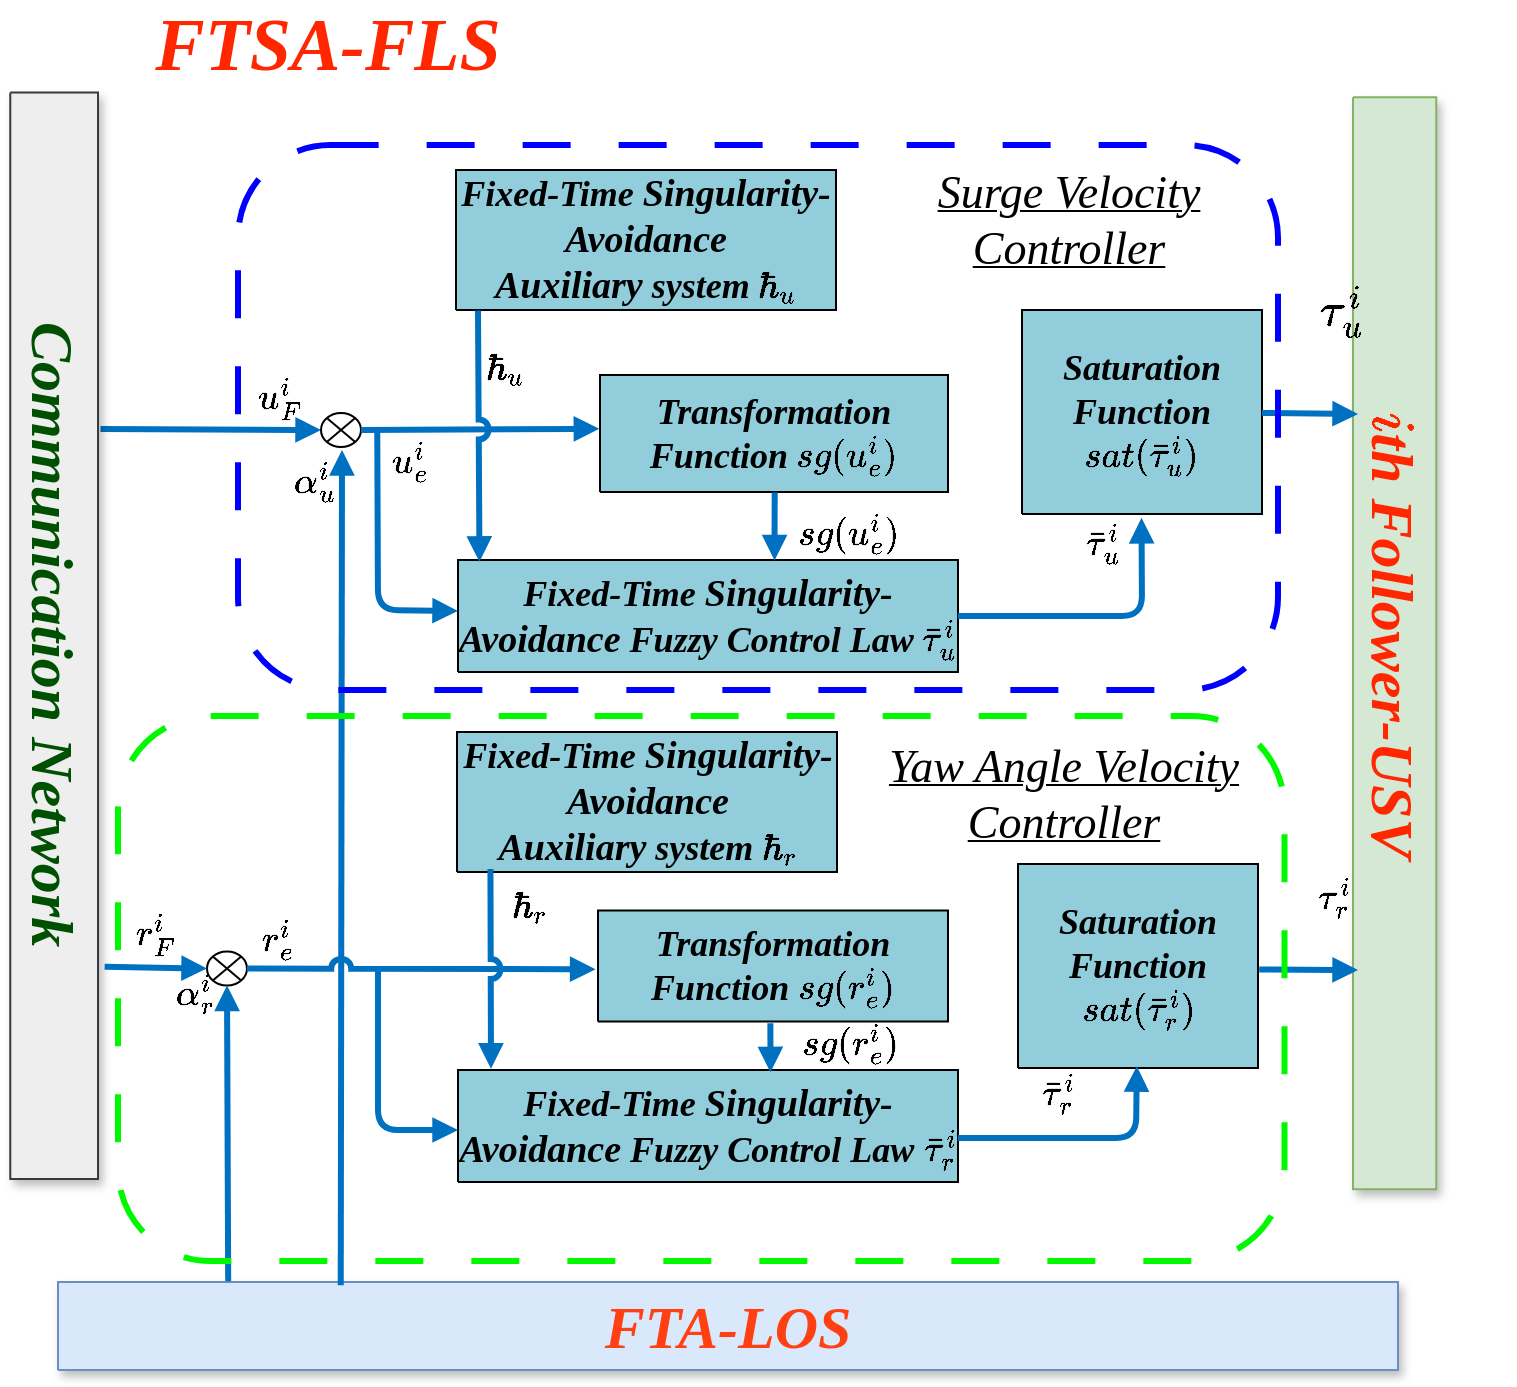 <mxfile version="26.2.12">
  <diagram name="第 1 页" id="sWGM-UPHuhNV0WwYYYgb">
    <mxGraphModel dx="2377" dy="2881" grid="1" gridSize="10" guides="1" tooltips="1" connect="1" arrows="1" fold="1" page="1" pageScale="1" pageWidth="1169" pageHeight="827" math="1" shadow="0">
      <root>
        <mxCell id="0" />
        <mxCell id="1" parent="0" />
        <UserObject label="&lt;span style=&quot;caret-color: rgb(255, 64, 19); color: rgb(255, 64, 19); font-family: &amp;quot;Times New Roman&amp;quot;; font-weight: 700;&quot;&gt;&lt;font style=&quot;font-size: 30px;&quot;&gt;FTA-LOS&lt;/font&gt;&lt;/span&gt;" tags="流程图" id="FT-b5UL9HTG5DTIhjW9u-2">
          <mxCell style="verticalAlign=middle;align=center;overflow=width;vsdxID=235;rotation=0;fillColor=#dae8fc;shape=stencil(nZBLDoAgDERP0z3SIyjew0SURgSD+Lu9kMZoXLhwN9O+tukAlrNpJg1SzDH4QW/URgNYgZTkjA4UkwJUgGXng+6DX1zLfmoymdXo17xh5zmRJ6Q42BWCfc2oJfdAr+Yv+AP9Cb7OJ3H/2JG1HNGz/84klThPVCc=);strokeColor=#6c8ebf;shadow=1;spacingTop=-1;spacingBottom=-1;spacingLeft=-1;spacingRight=-1;points=[[1,0.5,0],[0.5,0.5,0],[0.5,0,0]];labelBackgroundColor=none;rounded=0;html=1;whiteSpace=wrap;fontStyle=2" parent="1" vertex="1">
            <mxGeometry x="290" y="-154" width="670" height="44" as="geometry" />
          </mxCell>
        </UserObject>
        <UserObject label="&lt;font style=&quot;font-size: 18px;&quot; face=&quot;Times New Roman&quot;&gt;&lt;i&gt;&lt;b&gt;Transformation Function \(sg(u_e^i)\)&lt;/b&gt;&lt;/i&gt;&lt;/font&gt;" tags="流程图" id="FT-b5UL9HTG5DTIhjW9u-3">
          <mxCell style="verticalAlign=middle;align=center;overflow=width;vsdxID=280;fillColor=#92cddc;gradientColor=none;shape=stencil(nZBLDoAgDERP0z3SIyjew0SURgSD+Lu9kMZoXLhwN9O+tukAlrNpJg1SzDH4QW/URgNYgZTkjA4UkwJUgGXng+6DX1zLfmoymdXo17xh5zmRJ6Q42BWCfc2oJfdAr+Yv+AP9Cb7OJ3H/2JG1HNGz/84klThPVCc=);strokeColor=#000000;spacingTop=-1;spacingBottom=-1;spacingLeft=-1;spacingRight=-1;points=[[1,0.5,0],[0.5,0.5,0],[0.5,0,0]];labelBackgroundColor=none;rounded=0;html=1;whiteSpace=wrap;" parent="1" vertex="1">
            <mxGeometry x="561" y="-607.5" width="174" height="58.5" as="geometry" />
          </mxCell>
        </UserObject>
        <UserObject label="" tags="连接线" id="FT-b5UL9HTG5DTIhjW9u-4">
          <mxCell style="vsdxID=289;edgeStyle=none;startArrow=none;endArrow=block;startSize=5;endSize=5;strokeWidth=3;strokeColor=#0070c0;spacingTop=0;spacingBottom=0;spacingLeft=0;spacingRight=0;verticalAlign=middle;html=1;labelBackgroundColor=#FFFFFF;rounded=0;exitX=0.226;exitY=-0.031;exitDx=0;exitDy=0;exitPerimeter=0;entryX=0;entryY=0.5;entryDx=0;entryDy=0;" parent="1" target="FT-b5UL9HTG5DTIhjW9u-12" edge="1">
            <mxGeometry relative="1" as="geometry">
              <mxPoint as="offset" />
              <Array as="points" />
              <mxPoint x="311.24" y="-580.5" as="sourcePoint" />
              <mxPoint x="400" y="-580" as="targetPoint" />
            </mxGeometry>
          </mxCell>
        </UserObject>
        <mxCell id="FT-b5UL9HTG5DTIhjW9u-5" parent="1" vertex="1">
          <mxGeometry x="398.5" y="-563" as="geometry" />
        </mxCell>
        <mxCell id="FT-b5UL9HTG5DTIhjW9u-6" parent="1" vertex="1">
          <mxGeometry x="400.5" y="-580" as="geometry" />
        </mxCell>
        <mxCell id="FT-b5UL9HTG5DTIhjW9u-7" value="&lt;i style=&quot;font-weight: 400; color: rgb(255, 38, 0);&quot;&gt;&lt;b&gt;&lt;font style=&quot;font-size: 37px;&quot;&gt;FTSA-FLS&lt;/font&gt;&lt;/b&gt;&lt;/i&gt;" style="text;html=1;align=center;verticalAlign=middle;whiteSpace=wrap;rounded=0;fontFamily=Times New Roman;fontStyle=3;fontSize=14;fontColor=light-dark(#ff4013, #ededed);" parent="1" vertex="1">
          <mxGeometry x="320" y="-790" width="210" height="35" as="geometry" />
        </mxCell>
        <UserObject label="&lt;div&gt;&lt;font style=&quot;font-family: &amp;quot;Times New Roman&amp;quot;; direction: ltr; letter-spacing: 0px; line-height: 120%; opacity: 1; color: light-dark(rgb(255, 38, 0), rgb(237, 237, 237)); font-size: 30px;&quot;&gt;&lt;font style=&quot;letter-spacing: 0px; direction: ltr; line-height: 27.096px; opacity: 1;&quot;&gt;&lt;i&gt;&lt;b&gt;\(i\)&lt;/b&gt;&lt;/i&gt;&lt;/font&gt;&lt;font face=&quot;Times New Roman&quot;&gt;&lt;span style=&quot;caret-color: rgb(255, 38, 0);&quot;&gt;&lt;b&gt;&lt;i&gt;th&amp;nbsp;&lt;/i&gt;&lt;/b&gt;&lt;/span&gt;&lt;/font&gt;&lt;i&gt;&lt;b&gt;Follower-USV&amp;nbsp;&lt;/b&gt;&lt;/i&gt;&lt;/font&gt;&lt;/div&gt;" tags="流程图" id="FT-b5UL9HTG5DTIhjW9u-8">
          <mxCell style="verticalAlign=middle;align=center;overflow=width;vsdxID=288;rotation=90;fillColor=#d5e8d4;shape=stencil(nZBLDoAgDERP0z3SIyjew0SURgSD+Lu9kMZoXLhwN9O+tukAlrNpJg1SzDH4QW/URgNYgZTkjA4UkwJUgGXng+6DX1zLfmoymdXo17xh5zmRJ6Q42BWCfc2oJfdAr+Yv+AP9Cb7OJ3H/2JG1HNGz/84klThPVCc=);strokeColor=#82b366;shadow=1;spacingTop=-1;spacingBottom=-1;spacingLeft=-1;spacingRight=-1;points=[[1,0.5,0],[0.5,0.5,0],[0.5,0,0]];labelBackgroundColor=none;rounded=0;html=1;whiteSpace=wrap;" parent="1" vertex="1">
            <mxGeometry x="685.32" y="-494.18" width="546" height="41.63" as="geometry" />
          </mxCell>
        </UserObject>
        <UserObject label="&lt;font style=&quot;font-size: 18px;&quot; face=&quot;Times New Roman&quot;&gt;&lt;i&gt;&lt;b&gt;Transformation Function \(sg(r_e^i)\)&lt;/b&gt;&lt;/i&gt;&lt;/font&gt;" tags="流程图" id="FT-b5UL9HTG5DTIhjW9u-9">
          <mxCell style="verticalAlign=middle;align=center;overflow=width;vsdxID=280;fillColor=#92cddc;gradientColor=none;shape=stencil(nZBLDoAgDERP0z3SIyjew0SURgSD+Lu9kMZoXLhwN9O+tukAlrNpJg1SzDH4QW/URgNYgZTkjA4UkwJUgGXng+6DX1zLfmoymdXo17xh5zmRJ6Q42BWCfc2oJfdAr+Yv+AP9Cb7OJ3H/2JG1HNGz/84klThPVCc=);strokeColor=#000000;spacingTop=-1;spacingBottom=-1;spacingLeft=-1;spacingRight=-1;points=[[1,0.5,0],[0.5,0.5,0],[0.5,0,0]];labelBackgroundColor=none;rounded=0;html=1;whiteSpace=wrap;" parent="1" vertex="1">
            <mxGeometry x="560" y="-339.75" width="175" height="55.5" as="geometry" />
          </mxCell>
        </UserObject>
        <UserObject label="&lt;font style=&quot;font-size: 30px;&quot; face=&quot;Times New Roman&quot; color=&quot;rgb(255, 64, 19)&quot;&gt;&lt;span style=&quot;caret-color: rgb(255, 64, 19);&quot;&gt;&lt;b&gt;Communication Network&lt;/b&gt;&lt;/span&gt;&lt;/font&gt;" tags="流程图" id="FT-b5UL9HTG5DTIhjW9u-11">
          <mxCell style="verticalAlign=middle;align=center;overflow=width;vsdxID=235;rotation=90;fillColor=#eeeeee;shape=stencil(nZBLDoAgDERP0z3SIyjew0SURgSD+Lu9kMZoXLhwN9O+tukAlrNpJg1SzDH4QW/URgNYgZTkjA4UkwJUgGXng+6DX1zLfmoymdXo17xh5zmRJ6Q42BWCfc2oJfdAr+Yv+AP9Cb7OJ3H/2JG1HNGz/84klThPVCc=);strokeColor=#36393d;shadow=1;spacingTop=-1;spacingBottom=-1;spacingLeft=-1;spacingRight=-1;points=[[1,0.5,0],[0.5,0.5,0],[0.5,0,0]];labelBackgroundColor=none;rounded=0;html=1;whiteSpace=wrap;fontStyle=2" parent="1" vertex="1">
            <mxGeometry x="16.45" y="-499.05" width="543.25" height="43.87" as="geometry" />
          </mxCell>
        </UserObject>
        <mxCell id="FT-b5UL9HTG5DTIhjW9u-12" value="" style="shape=sumEllipse;perimeter=ellipsePerimeter;whiteSpace=wrap;html=1;backgroundOutline=1;" parent="1" vertex="1">
          <mxGeometry x="421.5" y="-588.5" width="20" height="17" as="geometry" />
        </mxCell>
        <mxCell id="FT-b5UL9HTG5DTIhjW9u-13" value="" style="shape=sumEllipse;perimeter=ellipsePerimeter;whiteSpace=wrap;html=1;backgroundOutline=1;" parent="1" vertex="1">
          <mxGeometry x="364.5" y="-319.25" width="20" height="17" as="geometry" />
        </mxCell>
        <UserObject label="" tags="连接线" id="FT-b5UL9HTG5DTIhjW9u-15">
          <mxCell style="vsdxID=289;edgeStyle=none;startArrow=none;endArrow=block;startSize=5;endSize=5;strokeWidth=3;strokeColor=#0070c0;spacingTop=0;spacingBottom=0;spacingLeft=0;spacingRight=0;verticalAlign=middle;html=1;labelBackgroundColor=#FFFFFF;rounded=0;jumpStyle=arc;exitX=0.211;exitY=0.036;exitDx=0;exitDy=0;exitPerimeter=0;" parent="1" source="FT-b5UL9HTG5DTIhjW9u-2" edge="1">
            <mxGeometry relative="1" as="geometry">
              <mxPoint as="offset" />
              <Array as="points" />
              <mxPoint x="440" y="-173" as="sourcePoint" />
              <mxPoint x="432" y="-570" as="targetPoint" />
            </mxGeometry>
          </mxCell>
        </UserObject>
        <UserObject label="" tags="连接线" id="FT-b5UL9HTG5DTIhjW9u-16">
          <mxCell style="vsdxID=289;edgeStyle=none;startArrow=none;endArrow=block;startSize=5;endSize=5;strokeWidth=3;strokeColor=#0070c0;spacingTop=0;spacingBottom=0;spacingLeft=0;spacingRight=0;verticalAlign=middle;html=1;labelBackgroundColor=#FFFFFF;rounded=0;entryX=0.5;entryY=1;entryDx=0;entryDy=0;exitX=0.127;exitY=-0.008;exitDx=0;exitDy=0;exitPerimeter=0;" parent="1" source="FT-b5UL9HTG5DTIhjW9u-2" target="FT-b5UL9HTG5DTIhjW9u-13" edge="1">
            <mxGeometry relative="1" as="geometry">
              <mxPoint as="offset" />
              <Array as="points" />
              <mxPoint x="375" y="-173" as="sourcePoint" />
              <mxPoint x="366" y="-463" as="targetPoint" />
            </mxGeometry>
          </mxCell>
        </UserObject>
        <UserObject label="" tags="连接线" id="FT-b5UL9HTG5DTIhjW9u-18">
          <mxCell style="vsdxID=289;edgeStyle=none;startArrow=none;endArrow=block;startSize=5;endSize=5;strokeWidth=3;strokeColor=#0070c0;spacingTop=0;spacingBottom=0;spacingLeft=0;spacingRight=0;verticalAlign=middle;html=1;labelBackgroundColor=#FFFFFF;rounded=0;exitX=0.825;exitY=-0.099;exitDx=0;exitDy=0;exitPerimeter=0;entryX=0;entryY=0.5;entryDx=0;entryDy=0;" parent="1" target="FT-b5UL9HTG5DTIhjW9u-13" edge="1">
            <mxGeometry relative="1" as="geometry">
              <mxPoint as="offset" />
              <Array as="points" />
              <mxPoint x="313.322" y="-311.564" as="sourcePoint" />
              <mxPoint x="394.5" y="-324.21" as="targetPoint" />
            </mxGeometry>
          </mxCell>
        </UserObject>
        <UserObject label="&lt;b&gt;&lt;i&gt;&lt;font style=&quot;font-size: 18px;&quot; face=&quot;Times New Roman&quot;&gt;Fixed-Time&amp;nbsp;&lt;/font&gt;&lt;font style=&quot;font-size: 19px;&quot; face=&quot;Times New Roman&quot;&gt;Singularity-Avoidance&lt;/font&gt;&lt;font size=&quot;4&quot; face=&quot;Times New Roman&quot;&gt;&amp;nbsp;Fuzzy Control Law \(\bar{\tau}_u^i\)&lt;/font&gt;&lt;/i&gt;&lt;/b&gt;" tags="流程图" id="FT-b5UL9HTG5DTIhjW9u-20">
          <mxCell style="verticalAlign=middle;align=center;overflow=width;vsdxID=280;fillColor=#92cddc;gradientColor=none;shape=stencil(nZBLDoAgDERP0z3SIyjew0SURgSD+Lu9kMZoXLhwN9O+tukAlrNpJg1SzDH4QW/URgNYgZTkjA4UkwJUgGXng+6DX1zLfmoymdXo17xh5zmRJ6Q42BWCfc2oJfdAr+Yv+AP9Cb7OJ3H/2JG1HNGz/84klThPVCc=);strokeColor=#000000;spacingTop=-1;spacingBottom=-1;spacingLeft=-1;spacingRight=-1;points=[[1,0.5,0],[0.5,0.5,0],[0.5,0,0]];labelBackgroundColor=none;rounded=0;html=1;whiteSpace=wrap;" parent="1" vertex="1">
            <mxGeometry x="490" y="-515" width="250" height="56" as="geometry" />
          </mxCell>
        </UserObject>
        <UserObject label="&lt;b&gt;&lt;i&gt;&lt;font style=&quot;font-size: 18px;&quot; face=&quot;Times New Roman&quot;&gt;Fixed-Time&amp;nbsp;&lt;/font&gt;&lt;font style=&quot;font-size: 19px;&quot; face=&quot;Times New Roman&quot;&gt;Singularity-Avoidance&lt;/font&gt;&lt;font size=&quot;4&quot; face=&quot;Times New Roman&quot;&gt;&amp;nbsp;Fuzzy Control Law \(\bar{\tau}_r^i\)&lt;/font&gt;&lt;/i&gt;&lt;/b&gt;" tags="流程图" id="FT-b5UL9HTG5DTIhjW9u-22">
          <mxCell style="verticalAlign=middle;align=center;overflow=width;vsdxID=280;fillColor=#92cddc;gradientColor=none;shape=stencil(nZBLDoAgDERP0z3SIyjew0SURgSD+Lu9kMZoXLhwN9O+tukAlrNpJg1SzDH4QW/URgNYgZTkjA4UkwJUgGXng+6DX1zLfmoymdXo17xh5zmRJ6Q42BWCfc2oJfdAr+Yv+AP9Cb7OJ3H/2JG1HNGz/84klThPVCc=);strokeColor=#000000;spacingTop=-1;spacingBottom=-1;spacingLeft=-1;spacingRight=-1;points=[[1,0.5,0],[0.5,0.5,0],[0.5,0,0]];labelBackgroundColor=none;rounded=0;html=1;whiteSpace=wrap;" parent="1" vertex="1">
            <mxGeometry x="490" y="-260" width="250" height="56" as="geometry" />
          </mxCell>
        </UserObject>
        <mxCell id="FT-b5UL9HTG5DTIhjW9u-23" value="&lt;i style=&quot;caret-color: rgb(0, 0, 0); color: rgb(0, 0, 0); font-family: &amp;quot;Times New Roman&amp;quot;; font-size: 18px; font-variant-caps: normal; font-weight: 400; letter-spacing: normal; text-align: center; text-indent: 0px; text-transform: none; white-space: normal; word-spacing: 0px; -webkit-text-stroke-width: 0px; text-decoration: none;&quot;&gt;&lt;b&gt;&lt;span class=&quot;Apple-converted-space&quot;&gt;&amp;nbsp;&lt;/span&gt;\(u_F^i\)&lt;/b&gt;&lt;/i&gt;" style="text;whiteSpace=wrap;html=1;" parent="1" vertex="1">
          <mxGeometry x="383.25" y="-613.5" width="34.5" height="32" as="geometry" />
        </mxCell>
        <mxCell id="FT-b5UL9HTG5DTIhjW9u-24" value="&lt;i style=&quot;caret-color: rgb(0, 0, 0); color: rgb(0, 0, 0); font-family: &amp;quot;Times New Roman&amp;quot;; font-size: 18px; font-variant-caps: normal; font-weight: 400; letter-spacing: normal; text-align: center; text-indent: 0px; text-transform: none; white-space: normal; word-spacing: 0px; -webkit-text-stroke-width: 0px; text-decoration: none;&quot;&gt;&lt;b&gt;&lt;span class=&quot;Apple-converted-space&quot;&gt;&amp;nbsp;&lt;/span&gt;\(\alpha_u^i\)&lt;/b&gt;&lt;/i&gt;" style="text;whiteSpace=wrap;html=1;" parent="1" vertex="1">
          <mxGeometry x="400.5" y="-571.5" width="27" height="56.5" as="geometry" />
        </mxCell>
        <mxCell id="FT-b5UL9HTG5DTIhjW9u-25" value="&lt;i style=&quot;caret-color: rgb(0, 0, 0); color: rgb(0, 0, 0); font-family: &amp;quot;Times New Roman&amp;quot;; font-size: 18px; font-variant-caps: normal; font-weight: 400; letter-spacing: normal; text-align: center; text-indent: 0px; text-transform: none; white-space: normal; word-spacing: 0px; -webkit-text-stroke-width: 0px; text-decoration: none;&quot;&gt;&lt;b&gt;&lt;span class=&quot;Apple-converted-space&quot;&gt;&amp;nbsp;&lt;/span&gt;\(r_F^i\)&lt;/b&gt;&lt;/i&gt;" style="text;whiteSpace=wrap;html=1;" parent="1" vertex="1">
          <mxGeometry x="322" y="-344.75" width="38" height="40" as="geometry" />
        </mxCell>
        <mxCell id="FT-b5UL9HTG5DTIhjW9u-28" value="&lt;i style=&quot;caret-color: rgb(0, 0, 0); color: rgb(0, 0, 0); font-family: &amp;quot;Times New Roman&amp;quot;; font-size: 18px; font-variant-caps: normal; font-weight: 400; letter-spacing: normal; text-align: center; text-indent: 0px; text-transform: none; white-space: normal; word-spacing: 0px; -webkit-text-stroke-width: 0px; text-decoration: none;&quot;&gt;&lt;b&gt;&lt;span class=&quot;Apple-converted-space&quot;&gt;&amp;nbsp;&lt;/span&gt;\(\alpha_r^i\)&lt;/b&gt;&lt;/i&gt;" style="text;whiteSpace=wrap;html=1;" parent="1" vertex="1">
          <mxGeometry x="342" y="-315" width="38" height="40" as="geometry" />
        </mxCell>
        <UserObject label="" tags="连接线" id="FT-b5UL9HTG5DTIhjW9u-29">
          <mxCell style="vsdxID=289;edgeStyle=none;startArrow=none;endArrow=block;startSize=5;endSize=5;strokeWidth=3;strokeColor=#0070c0;spacingTop=0;spacingBottom=0;spacingLeft=0;spacingRight=0;verticalAlign=middle;html=1;labelBackgroundColor=#FFFFFF;rounded=0;exitX=1;exitY=0.5;exitDx=0;exitDy=0;entryX=-0.002;entryY=0.46;entryDx=0;entryDy=0;entryPerimeter=0;" parent="1" source="FT-b5UL9HTG5DTIhjW9u-12" target="FT-b5UL9HTG5DTIhjW9u-3" edge="1">
            <mxGeometry relative="1" as="geometry">
              <mxPoint as="offset" />
              <Array as="points" />
              <mxPoint x="451" y="-579" as="sourcePoint" />
              <mxPoint x="489" y="-579" as="targetPoint" />
            </mxGeometry>
          </mxCell>
        </UserObject>
        <UserObject label="" tags="连接线" id="FT-b5UL9HTG5DTIhjW9u-30">
          <mxCell style="vsdxID=289;edgeStyle=none;startArrow=none;endArrow=block;startSize=5;endSize=5;strokeWidth=3;strokeColor=#0070c0;spacingTop=0;spacingBottom=0;spacingLeft=0;spacingRight=0;verticalAlign=middle;html=1;labelBackgroundColor=#FFFFFF;rounded=0;exitX=1;exitY=0.5;exitDx=0;exitDy=0;comic=0;enumerate=0;orthogonal=0;orthogonalLoop=0;ignoreEdge=0;noJump=0;metaEdit=0;fixDash=0;deletable=1;cloneable=1;movable=1;bendable=1;backgroundOutline=0;editable=1;resizable=1;rotatable=1;locked=0;connectable=1;anchorPointDirection=1;endFill=1;jumpStyle=arc;entryX=-0.007;entryY=0.529;entryDx=0;entryDy=0;entryPerimeter=0;" parent="1" source="FT-b5UL9HTG5DTIhjW9u-13" target="FT-b5UL9HTG5DTIhjW9u-9" edge="1">
            <mxGeometry relative="1" as="geometry">
              <mxPoint as="offset" />
              <Array as="points" />
              <mxPoint x="399.5" y="-340.7" as="sourcePoint" />
              <mxPoint x="453" y="-340.5" as="targetPoint" />
            </mxGeometry>
          </mxCell>
        </UserObject>
        <UserObject label="" tags="连接线" id="FT-b5UL9HTG5DTIhjW9u-34">
          <mxCell style="vsdxID=289;edgeStyle=none;startArrow=none;endArrow=block;startSize=5;endSize=5;strokeWidth=3;strokeColor=#0070c0;spacingTop=0;spacingBottom=0;spacingLeft=0;spacingRight=0;verticalAlign=middle;html=1;labelBackgroundColor=#FFFFFF;rounded=0;exitX=0.502;exitY=1.005;exitDx=0;exitDy=0;exitPerimeter=0;entryX=0.633;entryY=0.004;entryDx=0;entryDy=0;entryPerimeter=0;" parent="1" source="FT-b5UL9HTG5DTIhjW9u-3" target="FT-b5UL9HTG5DTIhjW9u-20" edge="1">
            <mxGeometry relative="1" as="geometry">
              <mxPoint as="offset" />
              <Array as="points" />
              <mxPoint x="648.5" y="-543.036" as="sourcePoint" />
              <mxPoint x="648.5" y="-517.25" as="targetPoint" />
            </mxGeometry>
          </mxCell>
        </UserObject>
        <mxCell id="FT-b5UL9HTG5DTIhjW9u-35" value="&lt;i style=&quot;caret-color: rgb(0, 0, 0); color: rgb(0, 0, 0); font-family: &amp;quot;Times New Roman&amp;quot;; font-size: 18px; font-variant-caps: normal; font-weight: 400; letter-spacing: normal; text-align: center; text-indent: 0px; text-transform: none; white-space: normal; word-spacing: 0px; -webkit-text-stroke-width: 0px; text-decoration: none;&quot;&gt;&lt;b&gt;\(sg(u_e^i)\)&lt;/b&gt;&lt;/i&gt;" style="text;whiteSpace=wrap;html=1;" parent="1" vertex="1">
          <mxGeometry x="657.5" y="-545" width="60" height="30" as="geometry" />
        </mxCell>
        <mxCell id="FT-b5UL9HTG5DTIhjW9u-36" value="&lt;i style=&quot;caret-color: rgb(0, 0, 0); color: rgb(0, 0, 0); font-family: &amp;quot;Times New Roman&amp;quot;; font-size: 18px; font-variant-caps: normal; font-weight: 400; letter-spacing: normal; text-align: center; text-indent: 0px; text-transform: none; white-space: normal; word-spacing: 0px; -webkit-text-stroke-width: 0px; text-decoration: none;&quot;&gt;&lt;b&gt;&lt;span class=&quot;Apple-converted-space&quot;&gt;&amp;nbsp;&lt;/span&gt;\(u_e^i\)&lt;/b&gt;&lt;/i&gt;" style="text;whiteSpace=wrap;html=1;" parent="1" vertex="1">
          <mxGeometry x="450" y="-581.5" width="24.5" height="25" as="geometry" />
        </mxCell>
        <mxCell id="FT-b5UL9HTG5DTIhjW9u-37" value="&lt;i style=&quot;caret-color: rgb(0, 0, 0); color: rgb(0, 0, 0); font-family: &amp;quot;Times New Roman&amp;quot;; font-size: 18px; font-variant-caps: normal; font-weight: 400; letter-spacing: normal; text-align: center; text-indent: 0px; text-transform: none; white-space: normal; word-spacing: 0px; -webkit-text-stroke-width: 0px; text-decoration: none;&quot;&gt;&lt;b&gt;&lt;span class=&quot;Apple-converted-space&quot;&gt;&amp;nbsp;&lt;/span&gt;\(r_e^i\)&lt;/b&gt;&lt;/i&gt;" style="text;whiteSpace=wrap;html=1;" parent="1" vertex="1">
          <mxGeometry x="385" y="-342.25" width="27" height="27" as="geometry" />
        </mxCell>
        <UserObject label="" tags="连接线" id="FT-b5UL9HTG5DTIhjW9u-39">
          <mxCell style="vsdxID=289;edgeStyle=none;startArrow=none;endArrow=block;startSize=5;endSize=5;strokeWidth=3;strokeColor=#0070c0;spacingTop=0;spacingBottom=0;spacingLeft=0;spacingRight=0;verticalAlign=middle;html=1;labelBackgroundColor=#FFFFFF;rounded=0;exitX=0.5;exitY=1.021;exitDx=0;exitDy=0;exitPerimeter=0;entryX=0.625;entryY=0.021;entryDx=0;entryDy=0;entryPerimeter=0;" parent="1" target="FT-b5UL9HTG5DTIhjW9u-22" edge="1">
            <mxGeometry relative="1" as="geometry">
              <mxPoint as="offset" />
              <Array as="points" />
              <mxPoint x="646.19" y="-283.35" as="sourcePoint" />
              <mxPoint x="646.0" y="-250.754" as="targetPoint" />
            </mxGeometry>
          </mxCell>
        </UserObject>
        <mxCell id="FT-b5UL9HTG5DTIhjW9u-42" value="&lt;i style=&quot;caret-color: rgb(0, 0, 0); color: rgb(0, 0, 0); font-family: &amp;quot;Times New Roman&amp;quot;; font-size: 18px; font-variant-caps: normal; font-weight: 400; letter-spacing: normal; text-align: center; text-indent: 0px; text-transform: none; white-space: normal; word-spacing: 0px; -webkit-text-stroke-width: 0px; text-decoration: none;&quot;&gt;&lt;b&gt;\(sg(r_e^i)\)&lt;/b&gt;&lt;/i&gt;" style="text;whiteSpace=wrap;html=1;" parent="1" vertex="1">
          <mxGeometry x="660" y="-290.25" width="50" height="30" as="geometry" />
        </mxCell>
        <mxCell id="FT-b5UL9HTG5DTIhjW9u-48" value="&lt;b style=&quot;font-size: 12px; text-align: center;&quot;&gt;&lt;i&gt;&lt;font size=&quot;4&quot; face=&quot;Times New Roman&quot;&gt;\(\bar{\tau}_u^i\)&lt;/font&gt;&lt;/i&gt;&lt;/b&gt;" style="text;whiteSpace=wrap;html=1;fontSize=23;" parent="1" vertex="1">
          <mxGeometry x="802" y="-545" width="30" height="37.75" as="geometry" />
        </mxCell>
        <mxCell id="FT-b5UL9HTG5DTIhjW9u-49" value="&lt;b style=&quot;font-size: 12px; text-align: center;&quot;&gt;&lt;i&gt;&lt;font size=&quot;4&quot; face=&quot;Times New Roman&quot;&gt;\(\bar{\tau}_r^i\)&lt;/font&gt;&lt;/i&gt;&lt;/b&gt;" style="text;whiteSpace=wrap;html=1;fontSize=23;" parent="1" vertex="1">
          <mxGeometry x="780" y="-270" width="30" height="30" as="geometry" />
        </mxCell>
        <UserObject label="" tags="连接线" id="FT-b5UL9HTG5DTIhjW9u-54">
          <mxCell style="vsdxID=289;edgeStyle=none;startArrow=none;endArrow=block;startSize=5;endSize=5;strokeWidth=3;strokeColor=#0070c0;spacingTop=0;spacingBottom=0;spacingLeft=0;spacingRight=0;verticalAlign=middle;html=1;labelBackgroundColor=#FFFFFF;rounded=1;exitX=-0.015;exitY=0.066;exitDx=0;exitDy=0;exitPerimeter=0;entryX=0;entryY=0.455;entryDx=0;entryDy=0;entryPerimeter=0;curved=0;" parent="1" source="FT-b5UL9HTG5DTIhjW9u-36" target="FT-b5UL9HTG5DTIhjW9u-20" edge="1">
            <mxGeometry relative="1" as="geometry">
              <mxPoint as="offset" />
              <Array as="points">
                <mxPoint x="450" y="-490" />
              </Array>
              <mxPoint x="467" y="-220" as="sourcePoint" />
              <mxPoint x="489" y="-600" as="targetPoint" />
            </mxGeometry>
          </mxCell>
        </UserObject>
        <UserObject label="" tags="连接线" id="FT-b5UL9HTG5DTIhjW9u-56">
          <mxCell style="vsdxID=289;edgeStyle=none;startArrow=none;endArrow=block;startSize=5;endSize=5;strokeWidth=3;strokeColor=#0070c0;spacingTop=0;spacingBottom=0;spacingLeft=0;spacingRight=0;verticalAlign=middle;html=1;labelBackgroundColor=#FFFFFF;rounded=1;curved=0;" parent="1" edge="1">
            <mxGeometry relative="1" as="geometry">
              <mxPoint as="offset" />
              <Array as="points">
                <mxPoint x="450" y="-230" />
              </Array>
              <mxPoint x="450" y="-310" as="sourcePoint" />
              <mxPoint x="490" y="-230" as="targetPoint" />
            </mxGeometry>
          </mxCell>
        </UserObject>
        <UserObject label="&lt;font size=&quot;4&quot; face=&quot;Times New Roman&quot;&gt;&lt;b&gt;&lt;i&gt;Saturation Function \(sat(\bar{\tau}_u^i)\)&lt;/i&gt;&lt;/b&gt;&lt;/font&gt;" tags="流程图" id="FT-b5UL9HTG5DTIhjW9u-57">
          <mxCell style="verticalAlign=middle;align=center;overflow=width;vsdxID=280;fillColor=#92cddc;gradientColor=none;shape=stencil(nZBLDoAgDERP0z3SIyjew0SURgSD+Lu9kMZoXLhwN9O+tukAlrNpJg1SzDH4QW/URgNYgZTkjA4UkwJUgGXng+6DX1zLfmoymdXo17xh5zmRJ6Q42BWCfc2oJfdAr+Yv+AP9Cb7OJ3H/2JG1HNGz/84klThPVCc=);strokeColor=#000000;spacingTop=-1;spacingBottom=-1;spacingLeft=-1;spacingRight=-1;points=[[1,0.5,0],[0.5,0.5,0],[0.5,0,0]];labelBackgroundColor=none;rounded=0;html=1;whiteSpace=wrap;" parent="1" vertex="1">
            <mxGeometry x="772" y="-640" width="120" height="102" as="geometry" />
          </mxCell>
        </UserObject>
        <UserObject label="&lt;b&gt;&lt;i&gt;&lt;font style=&quot;font-size: 18px;&quot; face=&quot;Times New Roman&quot;&gt;Fixed-Time&amp;nbsp;&lt;/font&gt;&lt;font style=&quot;font-size: 19px;&quot; face=&quot;Times New Roman&quot;&gt;Singularity-Avoidance A&lt;/font&gt;&lt;/i&gt;&lt;/b&gt;&lt;font face=&quot;Times New Roman&quot;&gt;&lt;i&gt;&lt;b&gt;&lt;span style=&quot;font-size: 19px;&quot;&gt;uxiliary&lt;/span&gt;&lt;font size=&quot;4&quot;&gt;&amp;nbsp;system \(\hbar_u\)&lt;/font&gt;&lt;/b&gt;&lt;/i&gt;&lt;/font&gt;" tags="流程图" id="FT-b5UL9HTG5DTIhjW9u-58">
          <mxCell style="verticalAlign=middle;align=center;overflow=width;vsdxID=280;fillColor=#92cddc;gradientColor=none;shape=stencil(nZBLDoAgDERP0z3SIyjew0SURgSD+Lu9kMZoXLhwN9O+tukAlrNpJg1SzDH4QW/URgNYgZTkjA4UkwJUgGXng+6DX1zLfmoymdXo17xh5zmRJ6Q42BWCfc2oJfdAr+Yv+AP9Cb7OJ3H/2JG1HNGz/84klThPVCc=);strokeColor=#000000;spacingTop=-1;spacingBottom=-1;spacingLeft=-1;spacingRight=-1;points=[[1,0.5,0],[0.5,0.5,0],[0.5,0,0]];labelBackgroundColor=none;rounded=0;html=1;whiteSpace=wrap;fillStyle=auto;" parent="1" vertex="1">
            <mxGeometry x="489" y="-710" width="190" height="70" as="geometry" />
          </mxCell>
        </UserObject>
        <UserObject label="" tags="连接线" id="FT-b5UL9HTG5DTIhjW9u-60">
          <mxCell style="vsdxID=289;edgeStyle=none;startArrow=none;endArrow=block;startSize=5;endSize=5;strokeWidth=3;strokeColor=#0070c0;spacingTop=0;spacingBottom=0;spacingLeft=0;spacingRight=0;verticalAlign=middle;html=1;labelBackgroundColor=#FFFFFF;rounded=0;entryX=0.043;entryY=0.016;entryDx=0;entryDy=0;entryPerimeter=0;jumpStyle=arc;" parent="1" target="FT-b5UL9HTG5DTIhjW9u-20" edge="1">
            <mxGeometry relative="1" as="geometry">
              <mxPoint as="offset" />
              <Array as="points" />
              <mxPoint x="500" y="-639.73" as="sourcePoint" />
              <mxPoint x="500.0" y="-605.502" as="targetPoint" />
            </mxGeometry>
          </mxCell>
        </UserObject>
        <UserObject label="&lt;b&gt;&lt;i&gt;&lt;font style=&quot;font-size: 18px;&quot; face=&quot;Times New Roman&quot;&gt;Fixed-Time&amp;nbsp;&lt;/font&gt;&lt;font style=&quot;font-size: 19px;&quot; face=&quot;Times New Roman&quot;&gt;Singularity-Avoidance A&lt;/font&gt;&lt;/i&gt;&lt;/b&gt;&lt;font face=&quot;Times New Roman&quot;&gt;&lt;i&gt;&lt;b&gt;&lt;span style=&quot;font-size: 19px;&quot;&gt;uxiliary&lt;/span&gt;&lt;font size=&quot;4&quot;&gt;&amp;nbsp;system \(\hbar_r\)&lt;/font&gt;&lt;/b&gt;&lt;/i&gt;&lt;/font&gt;" tags="流程图" id="FT-b5UL9HTG5DTIhjW9u-61">
          <mxCell style="verticalAlign=middle;align=center;overflow=width;vsdxID=280;fillColor=#92cddc;gradientColor=none;shape=stencil(nZBLDoAgDERP0z3SIyjew0SURgSD+Lu9kMZoXLhwN9O+tukAlrNpJg1SzDH4QW/URgNYgZTkjA4UkwJUgGXng+6DX1zLfmoymdXo17xh5zmRJ6Q42BWCfc2oJfdAr+Yv+AP9Cb7OJ3H/2JG1HNGz/84klThPVCc=);strokeColor=#000000;spacingTop=-1;spacingBottom=-1;spacingLeft=-1;spacingRight=-1;points=[[1,0.5,0],[0.5,0.5,0],[0.5,0,0]];labelBackgroundColor=none;rounded=0;html=1;whiteSpace=wrap;" parent="1" vertex="1">
            <mxGeometry x="489.5" y="-429" width="190" height="70" as="geometry" />
          </mxCell>
        </UserObject>
        <mxCell id="FT-b5UL9HTG5DTIhjW9u-62" value="&lt;i style=&quot;caret-color: rgb(0, 0, 0); color: rgb(0, 0, 0); font-family: &amp;quot;Times New Roman&amp;quot;; font-size: 12px; font-variant-caps: normal; font-weight: 400; letter-spacing: normal; orphans: auto; text-align: center; text-indent: 0px; text-transform: none; white-space: normal; widows: auto; word-spacing: 0px; -webkit-text-stroke-width: 0px; text-decoration: none;&quot;&gt;&lt;b&gt;&lt;font size=&quot;4&quot;&gt;\(\hbar_u\)&lt;/font&gt;&lt;/b&gt;&lt;/i&gt;" style="text;whiteSpace=wrap;html=1;" parent="1" vertex="1">
          <mxGeometry x="502" y="-628.5" width="30" height="40" as="geometry" />
        </mxCell>
        <UserObject label="" tags="连接线" id="FT-b5UL9HTG5DTIhjW9u-63">
          <mxCell style="vsdxID=289;edgeStyle=none;startArrow=none;endArrow=block;startSize=5;endSize=5;strokeWidth=3;strokeColor=#0070c0;spacingTop=0;spacingBottom=0;spacingLeft=0;spacingRight=0;verticalAlign=middle;html=1;labelBackgroundColor=#FFFFFF;rounded=0;exitX=0.088;exitY=0.979;exitDx=0;exitDy=0;exitPerimeter=0;entryX=0.066;entryY=-0.011;entryDx=0;entryDy=0;entryPerimeter=0;jumpStyle=arc;" parent="1" source="FT-b5UL9HTG5DTIhjW9u-61" target="FT-b5UL9HTG5DTIhjW9u-22" edge="1">
            <mxGeometry relative="1" as="geometry">
              <mxPoint as="offset" />
              <Array as="points" />
              <mxPoint x="810.19" y="-529.1" as="sourcePoint" />
              <mxPoint x="810.0" y="-496.504" as="targetPoint" />
            </mxGeometry>
          </mxCell>
        </UserObject>
        <mxCell id="FT-b5UL9HTG5DTIhjW9u-64" value="&lt;i style=&quot;caret-color: rgb(0, 0, 0); color: rgb(0, 0, 0); font-family: &amp;quot;Times New Roman&amp;quot;; font-size: 12px; font-variant-caps: normal; font-weight: 400; letter-spacing: normal; orphans: auto; text-align: center; text-indent: 0px; text-transform: none; white-space: normal; widows: auto; word-spacing: 0px; -webkit-text-stroke-width: 0px; text-decoration: none;&quot;&gt;&lt;b&gt;&lt;font size=&quot;4&quot;&gt;&lt;span class=&quot;Apple-converted-space&quot;&gt;&amp;nbsp;&lt;/span&gt;\(\hbar_r\)&lt;/font&gt;&lt;/b&gt;&lt;/i&gt;" style="text;whiteSpace=wrap;html=1;" parent="1" vertex="1">
          <mxGeometry x="510" y="-359.25" width="30" height="40" as="geometry" />
        </mxCell>
        <UserObject label="" tags="连接线" id="FT-b5UL9HTG5DTIhjW9u-68">
          <mxCell style="vsdxID=289;edgeStyle=none;startArrow=none;endArrow=block;startSize=5;endSize=5;strokeWidth=3;strokeColor=#0070c0;spacingTop=0;spacingBottom=0;spacingLeft=0;spacingRight=0;verticalAlign=middle;html=1;labelBackgroundColor=#FFFFFF;rounded=1;exitX=1;exitY=0.5;exitDx=0;exitDy=0;exitPerimeter=0;entryX=0.498;entryY=1.019;entryDx=0;entryDy=0;entryPerimeter=0;curved=0;" parent="1" source="FT-b5UL9HTG5DTIhjW9u-20" target="FT-b5UL9HTG5DTIhjW9u-57" edge="1">
            <mxGeometry relative="1" as="geometry">
              <mxPoint as="offset" />
              <Array as="points">
                <mxPoint x="832" y="-487" />
              </Array>
              <mxPoint x="799" y="-500" as="sourcePoint" />
              <mxPoint x="839" y="-410" as="targetPoint" />
            </mxGeometry>
          </mxCell>
        </UserObject>
        <UserObject label="" tags="连接线" id="FT-b5UL9HTG5DTIhjW9u-69">
          <mxCell style="vsdxID=289;edgeStyle=none;startArrow=none;endArrow=block;startSize=5;endSize=5;strokeWidth=3;strokeColor=#0070c0;spacingTop=0;spacingBottom=0;spacingLeft=0;spacingRight=0;verticalAlign=middle;html=1;labelBackgroundColor=#FFFFFF;rounded=0;exitX=0.226;exitY=-0.031;exitDx=0;exitDy=0;exitPerimeter=0;" parent="1" edge="1">
            <mxGeometry relative="1" as="geometry">
              <mxPoint as="offset" />
              <Array as="points" />
              <mxPoint x="892.0" y="-588.5" as="sourcePoint" />
              <mxPoint x="940" y="-588" as="targetPoint" />
            </mxGeometry>
          </mxCell>
        </UserObject>
        <UserObject label="&lt;font size=&quot;4&quot; face=&quot;Times New Roman&quot;&gt;&lt;b&gt;&lt;i&gt;Saturation Function \(sat(\bar{\tau}_r^i)\)&lt;/i&gt;&lt;/b&gt;&lt;/font&gt;" tags="流程图" id="FT-b5UL9HTG5DTIhjW9u-70">
          <mxCell style="verticalAlign=middle;align=center;overflow=width;vsdxID=280;fillColor=#92cddc;gradientColor=none;shape=stencil(nZBLDoAgDERP0z3SIyjew0SURgSD+Lu9kMZoXLhwN9O+tukAlrNpJg1SzDH4QW/URgNYgZTkjA4UkwJUgGXng+6DX1zLfmoymdXo17xh5zmRJ6Q42BWCfc2oJfdAr+Yv+AP9Cb7OJ3H/2JG1HNGz/84klThPVCc=);strokeColor=#000000;spacingTop=-1;spacingBottom=-1;spacingLeft=-1;spacingRight=-1;points=[[1,0.5,0],[0.5,0.5,0],[0.5,0,0]];labelBackgroundColor=none;rounded=0;html=1;whiteSpace=wrap;" parent="1" vertex="1">
            <mxGeometry x="770" y="-363" width="120" height="102" as="geometry" />
          </mxCell>
        </UserObject>
        <UserObject label="" tags="连接线" id="FT-b5UL9HTG5DTIhjW9u-71">
          <mxCell style="vsdxID=289;edgeStyle=none;startArrow=none;endArrow=block;startSize=5;endSize=5;strokeWidth=3;strokeColor=#0070c0;spacingTop=0;spacingBottom=0;spacingLeft=0;spacingRight=0;verticalAlign=middle;html=1;labelBackgroundColor=#FFFFFF;rounded=1;exitX=1;exitY=0.5;exitDx=0;exitDy=0;exitPerimeter=0;entryX=0.495;entryY=0.991;entryDx=0;entryDy=0;entryPerimeter=0;curved=0;" parent="1" target="FT-b5UL9HTG5DTIhjW9u-70" edge="1">
            <mxGeometry relative="1" as="geometry">
              <mxPoint as="offset" />
              <Array as="points">
                <mxPoint x="829" y="-226" />
              </Array>
              <mxPoint x="740" y="-226" as="sourcePoint" />
              <mxPoint x="860" y="-260" as="targetPoint" />
            </mxGeometry>
          </mxCell>
        </UserObject>
        <UserObject label="" tags="连接线" id="FT-b5UL9HTG5DTIhjW9u-72">
          <mxCell style="vsdxID=289;edgeStyle=none;startArrow=none;endArrow=block;startSize=5;endSize=5;strokeWidth=3;strokeColor=#0070c0;spacingTop=0;spacingBottom=0;spacingLeft=0;spacingRight=0;verticalAlign=middle;html=1;labelBackgroundColor=#FFFFFF;rounded=0;exitX=1.005;exitY=0.517;exitDx=0;exitDy=0;exitPerimeter=0;" parent="1" source="FT-b5UL9HTG5DTIhjW9u-70" edge="1">
            <mxGeometry relative="1" as="geometry">
              <mxPoint as="offset" />
              <Array as="points" />
              <mxPoint x="902.0" y="-578.5" as="sourcePoint" />
              <mxPoint x="940" y="-310" as="targetPoint" />
            </mxGeometry>
          </mxCell>
        </UserObject>
        <mxCell id="FT-b5UL9HTG5DTIhjW9u-73" value="&lt;b style=&quot;caret-color: rgb(0, 0, 0); color: rgb(0, 0, 0); font-family: &amp;quot;Times New Roman&amp;quot;; font-style: normal; font-variant-caps: normal; letter-spacing: normal; text-align: center; text-indent: 0px; text-transform: none; white-space: normal; word-spacing: 0px; -webkit-text-stroke-width: 0px; text-decoration: none;&quot;&gt;&lt;i&gt;&lt;span class=&quot;Apple-converted-space&quot;&gt;&amp;nbsp;&lt;/span&gt;\(\tau_u^i\)&lt;/i&gt;&lt;/b&gt;" style="text;whiteSpace=wrap;html=1;fontSize=23;" parent="1" vertex="1">
          <mxGeometry x="913" y="-660" width="20" height="60" as="geometry" />
        </mxCell>
        <mxCell id="FT-b5UL9HTG5DTIhjW9u-74" value="&lt;b style=&quot;caret-color: rgb(0, 0, 0); color: rgb(0, 0, 0); font-family: &amp;quot;Times New Roman&amp;quot;; font-style: normal; font-variant-caps: normal; letter-spacing: normal; text-align: center; text-indent: 0px; text-transform: none; white-space: normal; word-spacing: 0px; -webkit-text-stroke-width: 0px; text-decoration: none;&quot;&gt;&lt;i&gt;&lt;font style=&quot;font-size: 18px;&quot;&gt;&lt;span class=&quot;Apple-converted-space&quot;&gt;&amp;nbsp;&lt;/span&gt;\(\tau_r^i\)&lt;/font&gt;&lt;/i&gt;&lt;/b&gt;" style="text;whiteSpace=wrap;html=1;" parent="1" vertex="1">
          <mxGeometry x="913" y="-363" width="20" height="30" as="geometry" />
        </mxCell>
        <mxCell id="HWJSjKmq_-pIGE7Sr5qC-1" value="" style="rounded=1;whiteSpace=wrap;html=1;arcSize=17;fillColor=none;dashed=1;dashPattern=8 8;strokeWidth=3;strokeColor=light-dark(#0000FF,#EDEDED);" vertex="1" parent="1">
          <mxGeometry x="380" y="-722.5" width="520" height="272.5" as="geometry" />
        </mxCell>
        <mxCell id="HWJSjKmq_-pIGE7Sr5qC-2" value="&lt;font style=&quot;font-size: 23px;&quot;&gt;&lt;span style=&quot;caret-color: rgb(255, 38, 0);&quot;&gt;Surge Velocity Controller&lt;/span&gt;&lt;/font&gt;" style="text;html=1;align=center;verticalAlign=middle;whiteSpace=wrap;rounded=0;fontFamily=Times New Roman;fontStyle=6;fontSize=14;fontColor=light-dark(#000000,#EDEDED);" vertex="1" parent="1">
          <mxGeometry x="707.5" y="-710" width="175" height="50" as="geometry" />
        </mxCell>
        <mxCell id="HWJSjKmq_-pIGE7Sr5qC-3" value="" style="rounded=1;whiteSpace=wrap;html=1;arcSize=17;fillColor=none;dashed=1;dashPattern=8 8;strokeWidth=3;strokeColor=light-dark(#00f900, #EDEDED);" vertex="1" parent="1">
          <mxGeometry x="320" y="-437" width="583.25" height="272.5" as="geometry" />
        </mxCell>
        <mxCell id="HWJSjKmq_-pIGE7Sr5qC-4" value="&lt;font style=&quot;font-size: 23px;&quot;&gt;&lt;span style=&quot;caret-color: rgb(255, 38, 0);&quot;&gt;Yaw Angle Velocity Controller&lt;/span&gt;&lt;/font&gt;" style="text;html=1;align=center;verticalAlign=middle;whiteSpace=wrap;rounded=0;fontFamily=Times New Roman;fontStyle=6;fontSize=14;fontColor=light-dark(#000000,#EDEDED);" vertex="1" parent="1">
          <mxGeometry x="698" y="-423" width="190" height="50" as="geometry" />
        </mxCell>
      </root>
    </mxGraphModel>
  </diagram>
</mxfile>
